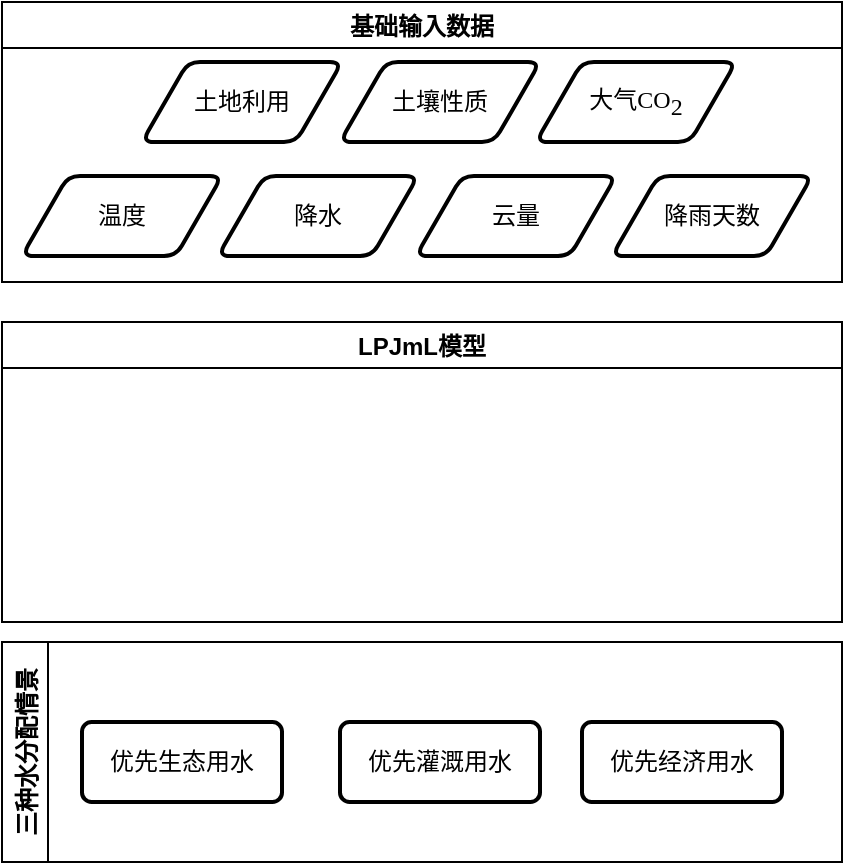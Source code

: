 <mxfile version="14.9.0" type="github">
  <diagram id="KzU6OWMET0ikFXKX8fpt" name="第 1 页">
    <mxGraphModel dx="870" dy="626" grid="1" gridSize="10" guides="1" tooltips="1" connect="1" arrows="1" fold="1" page="1" pageScale="1" pageWidth="827" pageHeight="1169" math="0" shadow="0">
      <root>
        <mxCell id="0" />
        <mxCell id="1" parent="0" />
        <mxCell id="FaUYwd_Z24W162cdU9Y5-18" value="基础输入数据" style="swimlane;" vertex="1" parent="1">
          <mxGeometry x="40" y="20" width="420" height="140" as="geometry" />
        </mxCell>
        <mxCell id="FaUYwd_Z24W162cdU9Y5-19" value="温度" style="shape=parallelogram;html=1;strokeWidth=2;perimeter=parallelogramPerimeter;whiteSpace=wrap;rounded=1;arcSize=12;size=0.23;" vertex="1" parent="FaUYwd_Z24W162cdU9Y5-18">
          <mxGeometry x="10" y="87" width="100" height="40" as="geometry" />
        </mxCell>
        <mxCell id="FaUYwd_Z24W162cdU9Y5-20" value="降水" style="shape=parallelogram;html=1;strokeWidth=2;perimeter=parallelogramPerimeter;whiteSpace=wrap;rounded=1;arcSize=12;size=0.23;" vertex="1" parent="FaUYwd_Z24W162cdU9Y5-18">
          <mxGeometry x="108" y="87" width="100" height="40" as="geometry" />
        </mxCell>
        <mxCell id="FaUYwd_Z24W162cdU9Y5-21" value="云量" style="shape=parallelogram;html=1;strokeWidth=2;perimeter=parallelogramPerimeter;whiteSpace=wrap;rounded=1;arcSize=12;size=0.23;" vertex="1" parent="FaUYwd_Z24W162cdU9Y5-18">
          <mxGeometry x="207" y="87" width="100" height="40" as="geometry" />
        </mxCell>
        <mxCell id="FaUYwd_Z24W162cdU9Y5-22" value="降雨天数" style="shape=parallelogram;html=1;strokeWidth=2;perimeter=parallelogramPerimeter;whiteSpace=wrap;rounded=1;arcSize=12;size=0.23;" vertex="1" parent="FaUYwd_Z24W162cdU9Y5-18">
          <mxGeometry x="305" y="87" width="100" height="40" as="geometry" />
        </mxCell>
        <mxCell id="FaUYwd_Z24W162cdU9Y5-23" value="土地利用" style="shape=parallelogram;html=1;strokeWidth=2;perimeter=parallelogramPerimeter;whiteSpace=wrap;rounded=1;arcSize=12;size=0.23;" vertex="1" parent="FaUYwd_Z24W162cdU9Y5-18">
          <mxGeometry x="70" y="30" width="100" height="40" as="geometry" />
        </mxCell>
        <mxCell id="FaUYwd_Z24W162cdU9Y5-24" value="土壤性质" style="shape=parallelogram;html=1;strokeWidth=2;perimeter=parallelogramPerimeter;whiteSpace=wrap;rounded=1;arcSize=12;size=0.23;" vertex="1" parent="FaUYwd_Z24W162cdU9Y5-18">
          <mxGeometry x="169" y="30" width="100" height="40" as="geometry" />
        </mxCell>
        <mxCell id="FaUYwd_Z24W162cdU9Y5-25" value="&lt;p style=&quot;margin-top: 0pt ; margin-bottom: 0pt ; margin-left: 0in ; text-align: left ; direction: ltr ; unicode-bidi: embed ; word-break: normal&quot;&gt;&lt;span&gt;大气&lt;/span&gt;&lt;span style=&quot;font-family: &amp;#34;calibri&amp;#34;&quot;&gt;CO&lt;/span&gt;&lt;span style=&quot;font-family: &amp;#34;calibri&amp;#34; ; vertical-align: sub&quot;&gt;2&lt;/span&gt;&lt;/p&gt;" style="shape=parallelogram;html=1;strokeWidth=2;perimeter=parallelogramPerimeter;whiteSpace=wrap;rounded=1;arcSize=12;size=0.23;" vertex="1" parent="FaUYwd_Z24W162cdU9Y5-18">
          <mxGeometry x="267" y="30" width="100" height="40" as="geometry" />
        </mxCell>
        <mxCell id="FaUYwd_Z24W162cdU9Y5-26" value="LPJmL模型" style="swimlane;" vertex="1" parent="1">
          <mxGeometry x="40" y="180" width="420" height="150" as="geometry" />
        </mxCell>
        <mxCell id="FaUYwd_Z24W162cdU9Y5-28" value="三种水分配情景" style="swimlane;horizontal=0;" vertex="1" parent="1">
          <mxGeometry x="40" y="340" width="420" height="110" as="geometry" />
        </mxCell>
        <mxCell id="FaUYwd_Z24W162cdU9Y5-15" value="优先生态用水" style="rounded=1;whiteSpace=wrap;html=1;strokeWidth=2;arcSize=12;" vertex="1" parent="FaUYwd_Z24W162cdU9Y5-28">
          <mxGeometry x="40" y="40" width="100" height="40" as="geometry" />
        </mxCell>
        <mxCell id="FaUYwd_Z24W162cdU9Y5-16" value="优先灌溉用水" style="rounded=1;whiteSpace=wrap;html=1;strokeWidth=2;arcSize=12;" vertex="1" parent="FaUYwd_Z24W162cdU9Y5-28">
          <mxGeometry x="169" y="40" width="100" height="40" as="geometry" />
        </mxCell>
        <mxCell id="FaUYwd_Z24W162cdU9Y5-17" value="优先经济用水" style="rounded=1;whiteSpace=wrap;html=1;strokeWidth=2;arcSize=12;" vertex="1" parent="FaUYwd_Z24W162cdU9Y5-28">
          <mxGeometry x="290" y="40" width="100" height="40" as="geometry" />
        </mxCell>
      </root>
    </mxGraphModel>
  </diagram>
</mxfile>
